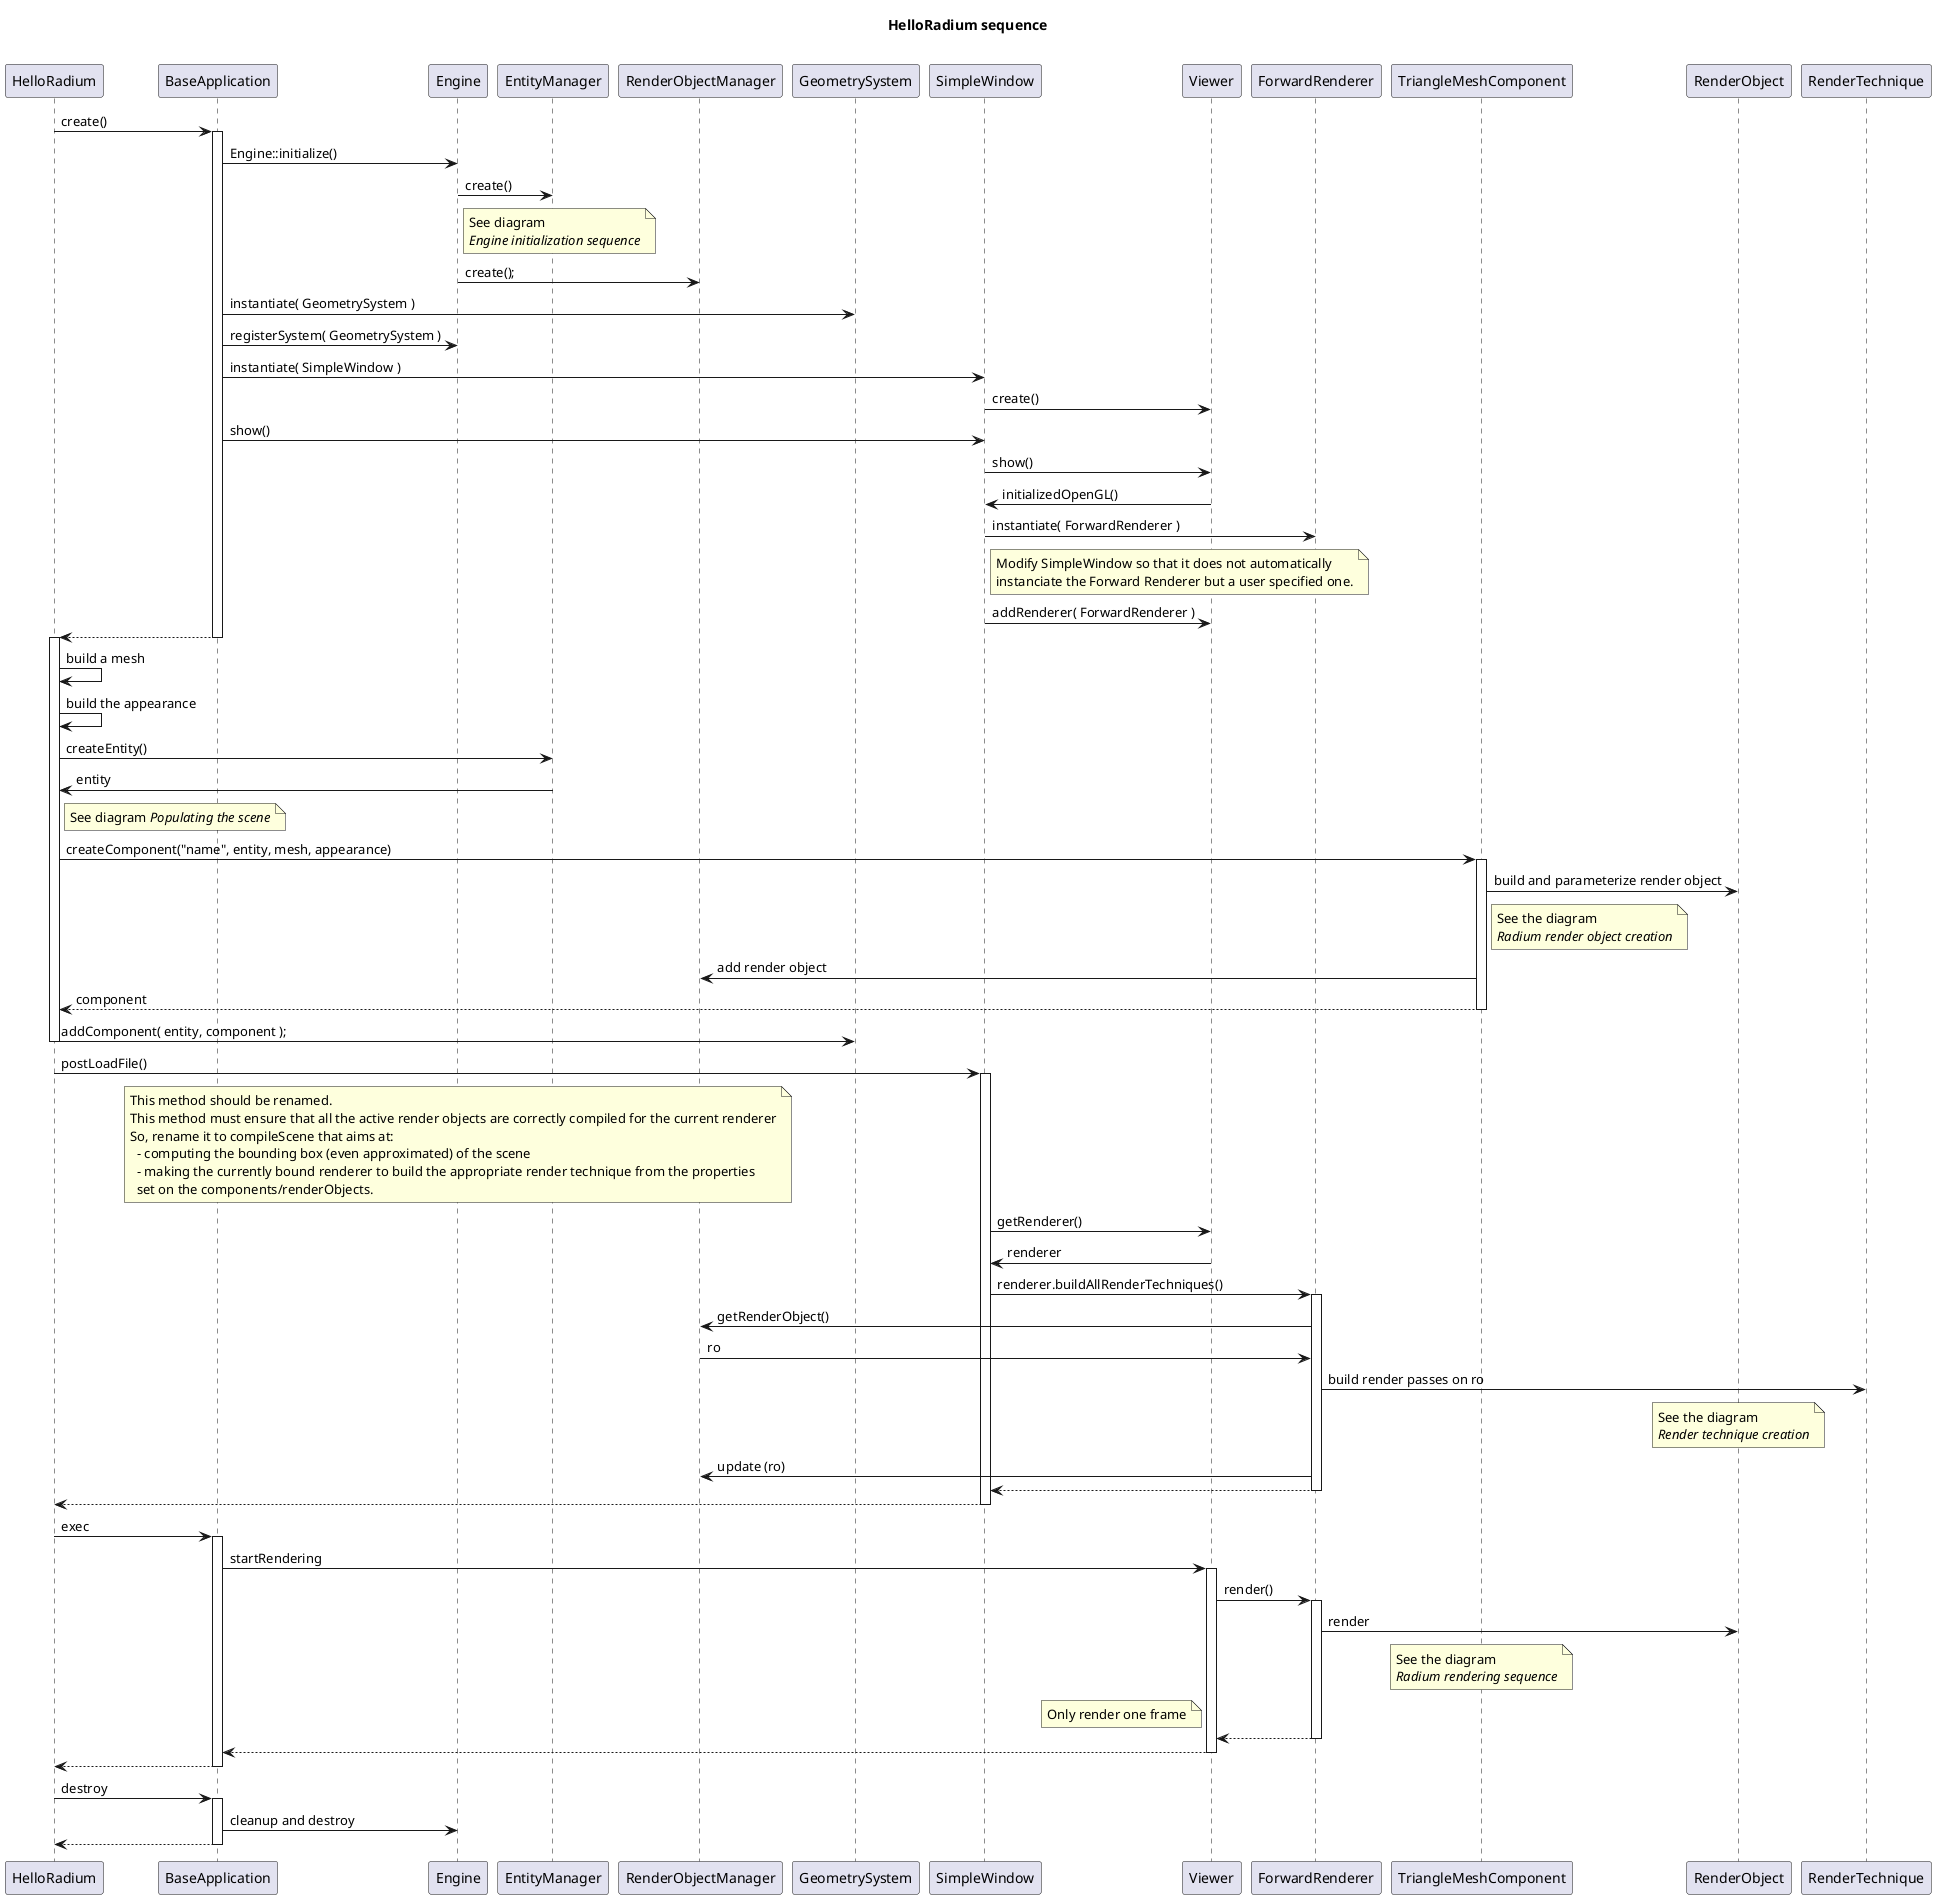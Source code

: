 @startuml

title HelloRadium sequence\n
HelloRadium -> BaseApplication ++ : create()
    BaseApplication -> Engine : Engine::initialize()
    Engine -> EntityManager : create()
    note right Engine
    See diagram
    //Engine initialization sequence//
    end note
    Engine -> RenderObjectManager : create();

    BaseApplication -> GeometrySystem : instantiate( GeometrySystem )

    BaseApplication -> Engine : registerSystem( GeometrySystem )

    BaseApplication -> SimpleWindow : instantiate( SimpleWindow )
    SimpleWindow -> Viewer : create()

    BaseApplication -> SimpleWindow : show()
    SimpleWindow -> Viewer : show()
    Viewer -> SimpleWindow : initializedOpenGL()

    SimpleWindow -> ForwardRenderer : instantiate( ForwardRenderer )
    note right SimpleWindow
    Modify SimpleWindow so that it does not automatically
    instanciate the Forward Renderer but a user specified one.
    end note
    SimpleWindow -> Viewer : addRenderer( ForwardRenderer )
return

activate HelloRadium
    HelloRadium -> HelloRadium : build a mesh
    HelloRadium -> HelloRadium : build the appearance

    HelloRadium -> EntityManager : createEntity()
    HelloRadium <- EntityManager : entity
    note right HelloRadium
    See diagram //Populating the scene//
    end note
    HelloRadium -> TriangleMeshComponent ++ : createComponent("name", entity, mesh, appearance)
        TriangleMeshComponent -> RenderObject : build and parameterize render object
        note right TriangleMeshComponent
        See the diagram
        //Radium render object creation//
        end note
        TriangleMeshComponent -> RenderObjectManager : add render object
    return  component
    HelloRadium -> GeometrySystem : addComponent( entity, component );
deactivate HelloRadium

HelloRadium -> SimpleWindow ++ : postLoadFile()
note over Engine
This method should be renamed.
This method must ensure that all the active render objects are correctly compiled for the current renderer
So, rename it to compileScene that aims at:
  - computing the bounding box (even approximated) of the scene
  - making the currently bound renderer to build the appropriate render technique from the properties
  set on the components/renderObjects.
end note
    SimpleWindow -> Viewer : getRenderer()
    SimpleWindow <- Viewer : renderer
    SimpleWindow -> ForwardRenderer ++ : renderer.buildAllRenderTechniques()
        ForwardRenderer -> RenderObjectManager : getRenderObject()
        ForwardRenderer <- RenderObjectManager : ro
        ForwardRenderer -> RenderTechnique : build render passes on ro
        note over RenderObject
                    See the diagram
                    //Render technique creation//
                    end note
        ForwardRenderer -> RenderObjectManager : update (ro)
    return
return

HelloRadium -> BaseApplication ++ : exec
    BaseApplication -> Viewer ++ : startRendering
        Viewer -> ForwardRenderer ++ : render()
            ForwardRenderer -> RenderObject : render
            note over TriangleMeshComponent
            See the diagram
            //Radium rendering sequence//
            end note
            note left Viewer
            Only render one frame
            end note
        return
    return
return

HelloRadium -> BaseApplication ++ : destroy
    BaseApplication -> Engine : cleanup and destroy
return

@enduml
